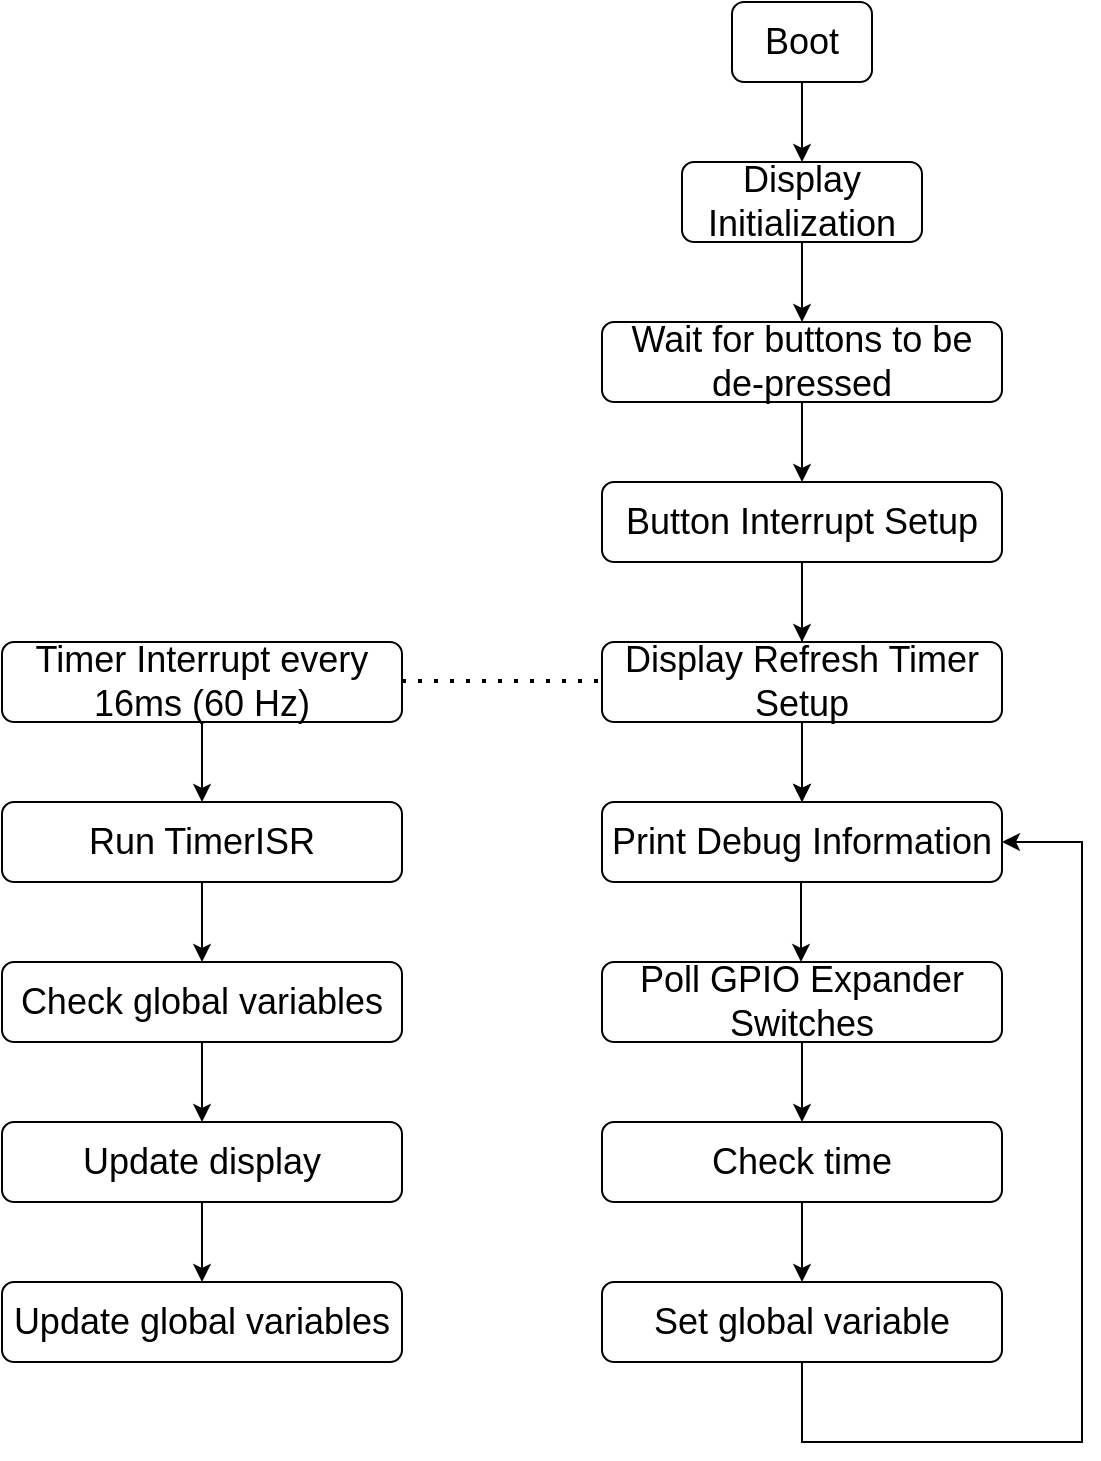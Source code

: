 <mxfile version="26.1.0">
  <diagram name="Page-1" id="PPbc0UIwlwCbUph14nga">
    <mxGraphModel dx="1526" dy="946" grid="1" gridSize="10" guides="1" tooltips="1" connect="1" arrows="1" fold="1" page="1" pageScale="1" pageWidth="850" pageHeight="1100" math="0" shadow="0">
      <root>
        <mxCell id="0" />
        <mxCell id="1" parent="0" />
        <mxCell id="Pq8sZNfu6tRr2COAeSi7-10" value="&lt;font style=&quot;font-size: 18px;&quot;&gt;Boot&lt;/font&gt;" style="rounded=1;whiteSpace=wrap;html=1;" parent="1" vertex="1">
          <mxGeometry x="385" y="80" width="70" height="40" as="geometry" />
        </mxCell>
        <mxCell id="Pq8sZNfu6tRr2COAeSi7-11" value="" style="endArrow=classic;html=1;rounded=0;exitX=0.5;exitY=1;exitDx=0;exitDy=0;entryX=0.5;entryY=0;entryDx=0;entryDy=0;" parent="1" source="Pq8sZNfu6tRr2COAeSi7-10" target="Pq8sZNfu6tRr2COAeSi7-12" edge="1">
          <mxGeometry width="50" height="50" relative="1" as="geometry">
            <mxPoint x="420" y="220" as="sourcePoint" />
            <mxPoint x="425" y="160" as="targetPoint" />
          </mxGeometry>
        </mxCell>
        <mxCell id="Pq8sZNfu6tRr2COAeSi7-12" value="&lt;font style=&quot;font-size: 18px;&quot;&gt;Display Initialization&lt;/font&gt;" style="rounded=1;whiteSpace=wrap;html=1;" parent="1" vertex="1">
          <mxGeometry x="360" y="160" width="120" height="40" as="geometry" />
        </mxCell>
        <mxCell id="Pq8sZNfu6tRr2COAeSi7-13" value="" style="endArrow=classic;html=1;rounded=0;exitX=0.5;exitY=1;exitDx=0;exitDy=0;" parent="1" source="Pq8sZNfu6tRr2COAeSi7-12" edge="1">
          <mxGeometry width="50" height="50" relative="1" as="geometry">
            <mxPoint x="430" y="230" as="sourcePoint" />
            <mxPoint x="420" y="240" as="targetPoint" />
          </mxGeometry>
        </mxCell>
        <mxCell id="Pq8sZNfu6tRr2COAeSi7-14" value="&lt;font style=&quot;font-size: 18px;&quot;&gt;Wait for buttons to be de-pressed&lt;/font&gt;" style="rounded=1;whiteSpace=wrap;html=1;" parent="1" vertex="1">
          <mxGeometry x="320" y="240" width="200" height="40" as="geometry" />
        </mxCell>
        <mxCell id="Pq8sZNfu6tRr2COAeSi7-15" value="" style="endArrow=classic;html=1;rounded=0;exitX=0.5;exitY=1;exitDx=0;exitDy=0;" parent="1" source="Pq8sZNfu6tRr2COAeSi7-14" edge="1">
          <mxGeometry width="50" height="50" relative="1" as="geometry">
            <mxPoint x="430" y="310" as="sourcePoint" />
            <mxPoint x="420" y="320" as="targetPoint" />
          </mxGeometry>
        </mxCell>
        <mxCell id="Pq8sZNfu6tRr2COAeSi7-23" value="" style="edgeStyle=orthogonalEdgeStyle;rounded=0;orthogonalLoop=1;jettySize=auto;html=1;" parent="1" source="Pq8sZNfu6tRr2COAeSi7-16" target="Pq8sZNfu6tRr2COAeSi7-21" edge="1">
          <mxGeometry relative="1" as="geometry" />
        </mxCell>
        <mxCell id="Pq8sZNfu6tRr2COAeSi7-16" value="&lt;font style=&quot;font-size: 18px;&quot;&gt;Button Interrupt Setup&lt;/font&gt;" style="rounded=1;whiteSpace=wrap;html=1;" parent="1" vertex="1">
          <mxGeometry x="320" y="320" width="200" height="40" as="geometry" />
        </mxCell>
        <mxCell id="Pq8sZNfu6tRr2COAeSi7-18" value="" style="endArrow=classic;html=1;rounded=0;exitX=0.5;exitY=1;exitDx=0;exitDy=0;" parent="1" edge="1">
          <mxGeometry width="50" height="50" relative="1" as="geometry">
            <mxPoint x="420" y="360" as="sourcePoint" />
            <mxPoint x="420" y="400" as="targetPoint" />
          </mxGeometry>
        </mxCell>
        <mxCell id="Pq8sZNfu6tRr2COAeSi7-19" value="&lt;font style=&quot;font-size: 18px;&quot;&gt;Display Refresh Timer Setup&lt;/font&gt;" style="rounded=1;whiteSpace=wrap;html=1;" parent="1" vertex="1">
          <mxGeometry x="320" y="400" width="200" height="40" as="geometry" />
        </mxCell>
        <mxCell id="Pq8sZNfu6tRr2COAeSi7-20" value="" style="endArrow=classic;html=1;rounded=0;exitX=0.5;exitY=1;exitDx=0;exitDy=0;" parent="1" edge="1">
          <mxGeometry width="50" height="50" relative="1" as="geometry">
            <mxPoint x="420" y="440" as="sourcePoint" />
            <mxPoint x="420" y="480" as="targetPoint" />
          </mxGeometry>
        </mxCell>
        <mxCell id="Pq8sZNfu6tRr2COAeSi7-21" value="&lt;span style=&quot;font-size: 18px;&quot;&gt;Print Debug Information&lt;/span&gt;" style="rounded=1;whiteSpace=wrap;html=1;" parent="1" vertex="1">
          <mxGeometry x="320" y="480" width="200" height="40" as="geometry" />
        </mxCell>
        <mxCell id="Pq8sZNfu6tRr2COAeSi7-24" value="&lt;font style=&quot;font-size: 18px;&quot;&gt;Poll GPIO Expander Switches&lt;/font&gt;" style="rounded=1;whiteSpace=wrap;html=1;" parent="1" vertex="1">
          <mxGeometry x="320" y="560" width="200" height="40" as="geometry" />
        </mxCell>
        <mxCell id="Pq8sZNfu6tRr2COAeSi7-25" value="" style="endArrow=classic;html=1;rounded=0;exitX=0.5;exitY=1;exitDx=0;exitDy=0;" parent="1" edge="1">
          <mxGeometry width="50" height="50" relative="1" as="geometry">
            <mxPoint x="420" y="600" as="sourcePoint" />
            <mxPoint x="420" y="640" as="targetPoint" />
          </mxGeometry>
        </mxCell>
        <mxCell id="Pq8sZNfu6tRr2COAeSi7-26" value="&lt;font style=&quot;font-size: 18px;&quot;&gt;Check time&lt;/font&gt;" style="rounded=1;whiteSpace=wrap;html=1;" parent="1" vertex="1">
          <mxGeometry x="320" y="640" width="200" height="40" as="geometry" />
        </mxCell>
        <mxCell id="Pq8sZNfu6tRr2COAeSi7-27" value="" style="endArrow=classic;html=1;rounded=0;exitX=0.5;exitY=1;exitDx=0;exitDy=0;" parent="1" edge="1">
          <mxGeometry width="50" height="50" relative="1" as="geometry">
            <mxPoint x="420" y="680" as="sourcePoint" />
            <mxPoint x="420" y="720" as="targetPoint" />
          </mxGeometry>
        </mxCell>
        <mxCell id="Pq8sZNfu6tRr2COAeSi7-28" value="&lt;font style=&quot;font-size: 18px;&quot;&gt;Set global variable&lt;/font&gt;" style="rounded=1;whiteSpace=wrap;html=1;" parent="1" vertex="1">
          <mxGeometry x="320" y="720" width="200" height="40" as="geometry" />
        </mxCell>
        <mxCell id="Pq8sZNfu6tRr2COAeSi7-30" value="&lt;font style=&quot;font-size: 18px;&quot;&gt;Timer Interrupt every 16ms (60 Hz)&lt;/font&gt;" style="rounded=1;whiteSpace=wrap;html=1;" parent="1" vertex="1">
          <mxGeometry x="20" y="400" width="200" height="40" as="geometry" />
        </mxCell>
        <mxCell id="Pq8sZNfu6tRr2COAeSi7-31" value="" style="endArrow=classic;html=1;rounded=0;exitX=0.5;exitY=1;exitDx=0;exitDy=0;" parent="1" edge="1">
          <mxGeometry width="50" height="50" relative="1" as="geometry">
            <mxPoint x="120" y="440" as="sourcePoint" />
            <mxPoint x="120" y="480" as="targetPoint" />
          </mxGeometry>
        </mxCell>
        <mxCell id="Pq8sZNfu6tRr2COAeSi7-32" value="&lt;font style=&quot;font-size: 18px;&quot;&gt;Run TimerISR&lt;/font&gt;" style="rounded=1;whiteSpace=wrap;html=1;" parent="1" vertex="1">
          <mxGeometry x="20" y="480" width="200" height="40" as="geometry" />
        </mxCell>
        <mxCell id="Pq8sZNfu6tRr2COAeSi7-33" value="" style="endArrow=classic;html=1;rounded=0;exitX=0.5;exitY=1;exitDx=0;exitDy=0;" parent="1" edge="1">
          <mxGeometry width="50" height="50" relative="1" as="geometry">
            <mxPoint x="120" y="520" as="sourcePoint" />
            <mxPoint x="120" y="560" as="targetPoint" />
          </mxGeometry>
        </mxCell>
        <mxCell id="Pq8sZNfu6tRr2COAeSi7-34" value="&lt;span style=&quot;font-size: 18px;&quot;&gt;Check global variables&lt;/span&gt;" style="rounded=1;whiteSpace=wrap;html=1;" parent="1" vertex="1">
          <mxGeometry x="20" y="560" width="200" height="40" as="geometry" />
        </mxCell>
        <mxCell id="Pq8sZNfu6tRr2COAeSi7-35" value="" style="endArrow=classic;html=1;rounded=0;exitX=0.5;exitY=1;exitDx=0;exitDy=0;" parent="1" edge="1">
          <mxGeometry width="50" height="50" relative="1" as="geometry">
            <mxPoint x="120" y="600" as="sourcePoint" />
            <mxPoint x="120" y="640" as="targetPoint" />
          </mxGeometry>
        </mxCell>
        <mxCell id="Pq8sZNfu6tRr2COAeSi7-36" value="&lt;span style=&quot;font-size: 18px;&quot;&gt;Update display&lt;/span&gt;" style="rounded=1;whiteSpace=wrap;html=1;" parent="1" vertex="1">
          <mxGeometry x="20" y="640" width="200" height="40" as="geometry" />
        </mxCell>
        <mxCell id="Pq8sZNfu6tRr2COAeSi7-37" value="" style="endArrow=classic;html=1;rounded=0;exitX=0.5;exitY=1;exitDx=0;exitDy=0;" parent="1" edge="1">
          <mxGeometry width="50" height="50" relative="1" as="geometry">
            <mxPoint x="120" y="680" as="sourcePoint" />
            <mxPoint x="120" y="720" as="targetPoint" />
          </mxGeometry>
        </mxCell>
        <mxCell id="Pq8sZNfu6tRr2COAeSi7-38" value="&lt;span style=&quot;font-size: 18px;&quot;&gt;Update global variables&lt;/span&gt;" style="rounded=1;whiteSpace=wrap;html=1;" parent="1" vertex="1">
          <mxGeometry x="20" y="720" width="200" height="40" as="geometry" />
        </mxCell>
        <mxCell id="Pq8sZNfu6tRr2COAeSi7-40" value="" style="endArrow=none;dashed=1;html=1;dashPattern=1 3;strokeWidth=2;rounded=0;entryX=0;entryY=0.5;entryDx=0;entryDy=0;exitX=1;exitY=0.5;exitDx=0;exitDy=0;" parent="1" edge="1">
          <mxGeometry width="50" height="50" relative="1" as="geometry">
            <mxPoint x="220" y="419.5" as="sourcePoint" />
            <mxPoint x="320" y="419.5" as="targetPoint" />
          </mxGeometry>
        </mxCell>
        <mxCell id="7x8fvDdKXu3iYtDwV8om-1" value="" style="endArrow=classic;html=1;rounded=0;exitX=0.5;exitY=1;exitDx=0;exitDy=0;" edge="1" parent="1">
          <mxGeometry width="50" height="50" relative="1" as="geometry">
            <mxPoint x="419.5" y="520" as="sourcePoint" />
            <mxPoint x="419.5" y="560" as="targetPoint" />
          </mxGeometry>
        </mxCell>
        <mxCell id="7x8fvDdKXu3iYtDwV8om-2" value="" style="endArrow=classic;html=1;rounded=0;exitX=0.5;exitY=1;exitDx=0;exitDy=0;entryX=1;entryY=0.5;entryDx=0;entryDy=0;" edge="1" parent="1" source="Pq8sZNfu6tRr2COAeSi7-28" target="Pq8sZNfu6tRr2COAeSi7-21">
          <mxGeometry width="50" height="50" relative="1" as="geometry">
            <mxPoint x="430" y="610" as="sourcePoint" />
            <mxPoint x="430" y="650" as="targetPoint" />
            <Array as="points">
              <mxPoint x="420" y="800" />
              <mxPoint x="560" y="800" />
              <mxPoint x="560" y="500" />
            </Array>
          </mxGeometry>
        </mxCell>
      </root>
    </mxGraphModel>
  </diagram>
</mxfile>
